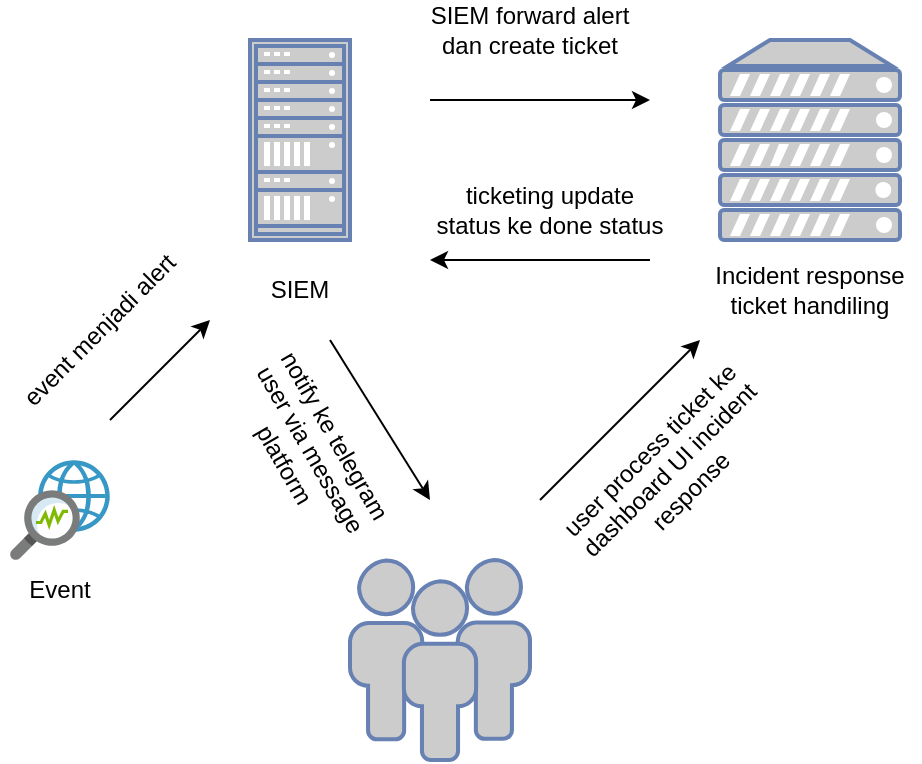<mxfile version="21.0.2" type="device"><diagram name="Page-1" id="2cK909tJ1sFitc0t8Lej"><mxGraphModel dx="880" dy="444" grid="1" gridSize="10" guides="1" tooltips="1" connect="1" arrows="1" fold="1" page="1" pageScale="1" pageWidth="850" pageHeight="1100" math="0" shadow="0"><root><mxCell id="0"/><mxCell id="1" parent="0"/><mxCell id="H5NvAc1lcC16N_KPwoDO-1" value="" style="fontColor=#0066CC;verticalAlign=top;verticalLabelPosition=bottom;labelPosition=center;align=center;html=1;outlineConnect=0;fillColor=#CCCCCC;strokeColor=#6881B3;gradientColor=none;gradientDirection=north;strokeWidth=2;shape=mxgraph.networks.rack;" vertex="1" parent="1"><mxGeometry x="340" y="400" width="50" height="100" as="geometry"/></mxCell><mxCell id="H5NvAc1lcC16N_KPwoDO-2" value="SIEM" style="text;html=1;strokeColor=none;fillColor=none;align=center;verticalAlign=middle;whiteSpace=wrap;rounded=0;" vertex="1" parent="1"><mxGeometry x="335" y="510" width="60" height="30" as="geometry"/></mxCell><mxCell id="H5NvAc1lcC16N_KPwoDO-3" value="" style="sketch=0;aspect=fixed;html=1;points=[];align=center;image;fontSize=12;image=img/lib/mscae/Network_watcher.svg;" vertex="1" parent="1"><mxGeometry x="220" y="610" width="50" height="50" as="geometry"/></mxCell><mxCell id="H5NvAc1lcC16N_KPwoDO-4" value="Event" style="text;html=1;strokeColor=none;fillColor=none;align=center;verticalAlign=middle;whiteSpace=wrap;rounded=0;" vertex="1" parent="1"><mxGeometry x="215" y="660" width="60" height="30" as="geometry"/></mxCell><mxCell id="H5NvAc1lcC16N_KPwoDO-5" value="" style="endArrow=classic;html=1;rounded=0;" edge="1" parent="1"><mxGeometry width="50" height="50" relative="1" as="geometry"><mxPoint x="270" y="590" as="sourcePoint"/><mxPoint x="320" y="540" as="targetPoint"/></mxGeometry></mxCell><mxCell id="H5NvAc1lcC16N_KPwoDO-6" value="event menjadi alert" style="text;html=1;strokeColor=none;fillColor=none;align=center;verticalAlign=middle;whiteSpace=wrap;rounded=0;rotation=-45;" vertex="1" parent="1"><mxGeometry x="210" y="530" width="110" height="30" as="geometry"/></mxCell><mxCell id="H5NvAc1lcC16N_KPwoDO-7" value="" style="fontColor=#0066CC;verticalAlign=top;verticalLabelPosition=bottom;labelPosition=center;align=center;html=1;outlineConnect=0;fillColor=#CCCCCC;strokeColor=#6881B3;gradientColor=none;gradientDirection=north;strokeWidth=2;shape=mxgraph.networks.users;" vertex="1" parent="1"><mxGeometry x="390" y="660" width="90" height="100" as="geometry"/></mxCell><mxCell id="H5NvAc1lcC16N_KPwoDO-8" value="" style="endArrow=classic;html=1;rounded=0;" edge="1" parent="1"><mxGeometry width="50" height="50" relative="1" as="geometry"><mxPoint x="380" y="550" as="sourcePoint"/><mxPoint x="430" y="630" as="targetPoint"/></mxGeometry></mxCell><mxCell id="H5NvAc1lcC16N_KPwoDO-9" value="&lt;div&gt;notify ke telegram user via message platform&lt;/div&gt;" style="text;html=1;strokeColor=none;fillColor=none;align=center;verticalAlign=middle;whiteSpace=wrap;rounded=0;rotation=60;" vertex="1" parent="1"><mxGeometry x="320" y="590" width="100" height="30" as="geometry"/></mxCell><mxCell id="H5NvAc1lcC16N_KPwoDO-10" value="" style="endArrow=classic;html=1;rounded=0;" edge="1" parent="1"><mxGeometry width="50" height="50" relative="1" as="geometry"><mxPoint x="430" y="430" as="sourcePoint"/><mxPoint x="540" y="430" as="targetPoint"/></mxGeometry></mxCell><mxCell id="H5NvAc1lcC16N_KPwoDO-12" value="" style="fontColor=#0066CC;verticalAlign=top;verticalLabelPosition=bottom;labelPosition=center;align=center;html=1;outlineConnect=0;fillColor=#CCCCCC;strokeColor=#6881B3;gradientColor=none;gradientDirection=north;strokeWidth=2;shape=mxgraph.networks.server;" vertex="1" parent="1"><mxGeometry x="575" y="400" width="90" height="100" as="geometry"/></mxCell><mxCell id="H5NvAc1lcC16N_KPwoDO-13" value="Incident response ticket handiling" style="text;html=1;strokeColor=none;fillColor=none;align=center;verticalAlign=middle;whiteSpace=wrap;rounded=0;" vertex="1" parent="1"><mxGeometry x="565" y="510" width="110" height="30" as="geometry"/></mxCell><mxCell id="H5NvAc1lcC16N_KPwoDO-14" value="SIEM forward alert dan create ticket" style="text;html=1;strokeColor=none;fillColor=none;align=center;verticalAlign=middle;whiteSpace=wrap;rounded=0;" vertex="1" parent="1"><mxGeometry x="420" y="380" width="120" height="30" as="geometry"/></mxCell><mxCell id="H5NvAc1lcC16N_KPwoDO-15" value="" style="endArrow=classic;html=1;rounded=0;" edge="1" parent="1"><mxGeometry width="50" height="50" relative="1" as="geometry"><mxPoint x="485" y="630" as="sourcePoint"/><mxPoint x="565" y="550" as="targetPoint"/></mxGeometry></mxCell><mxCell id="H5NvAc1lcC16N_KPwoDO-16" value="user process ticket ke dashboard UI incident response" style="text;html=1;strokeColor=none;fillColor=none;align=center;verticalAlign=middle;whiteSpace=wrap;rounded=0;rotation=-45;" vertex="1" parent="1"><mxGeometry x="490" y="600" width="120" height="30" as="geometry"/></mxCell><mxCell id="H5NvAc1lcC16N_KPwoDO-18" value="" style="endArrow=classic;html=1;rounded=0;" edge="1" parent="1"><mxGeometry width="50" height="50" relative="1" as="geometry"><mxPoint x="540" y="510" as="sourcePoint"/><mxPoint x="430" y="510" as="targetPoint"/></mxGeometry></mxCell><mxCell id="H5NvAc1lcC16N_KPwoDO-19" value="ticketing update status ke done status" style="text;html=1;strokeColor=none;fillColor=none;align=center;verticalAlign=middle;whiteSpace=wrap;rounded=0;" vertex="1" parent="1"><mxGeometry x="430" y="470" width="120" height="30" as="geometry"/></mxCell></root></mxGraphModel></diagram></mxfile>
